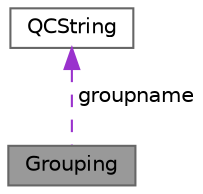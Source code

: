 digraph "Grouping"
{
 // INTERACTIVE_SVG=YES
 // LATEX_PDF_SIZE
  bgcolor="transparent";
  edge [fontname=Helvetica,fontsize=10,labelfontname=Helvetica,labelfontsize=10];
  node [fontname=Helvetica,fontsize=10,shape=box,height=0.2,width=0.4];
  Node1 [label="Grouping",height=0.2,width=0.4,color="gray40", fillcolor="grey60", style="filled", fontcolor="black",tooltip="Grouping info."];
  Node2 -> Node1 [dir="back",color="darkorchid3",style="dashed",label=" groupname" ];
  Node2 [label="QCString",height=0.2,width=0.4,color="gray40", fillcolor="white", style="filled",URL="$d9/d45/class_q_c_string.html",tooltip="This is an alternative implementation of QCString."];
}
